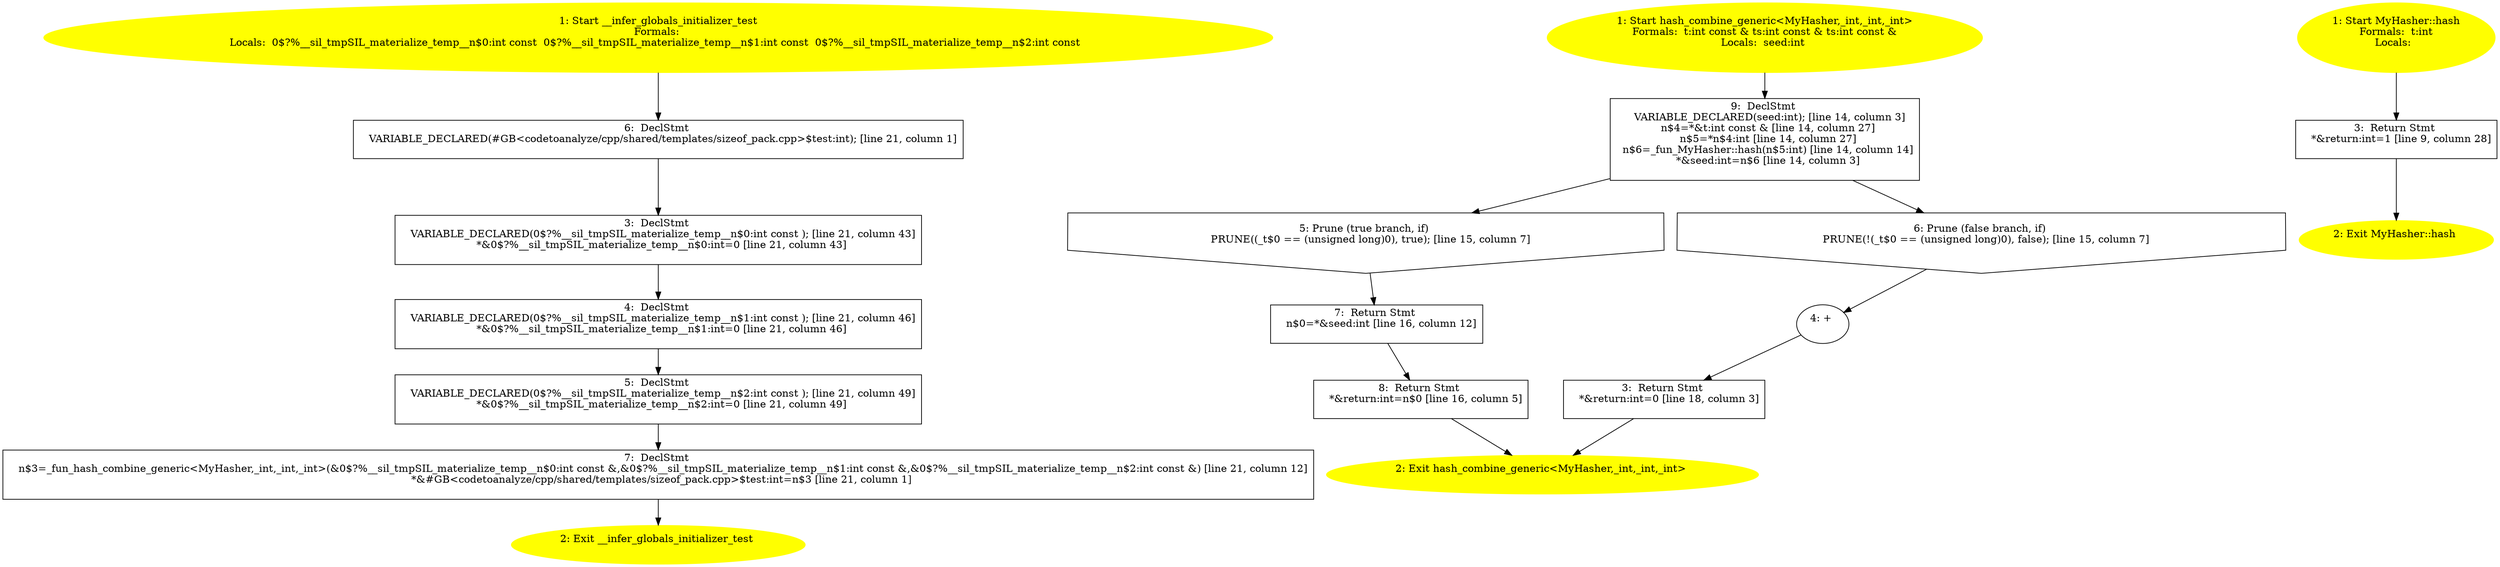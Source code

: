 /* @generated */
digraph cfg {
"__infer_globals_initializer_test.19c6153ea70b713d8d2a1a0fd4ae91e3_1" [label="1: Start __infer_globals_initializer_test\nFormals: \nLocals:  0$?%__sil_tmpSIL_materialize_temp__n$0:int const  0$?%__sil_tmpSIL_materialize_temp__n$1:int const  0$?%__sil_tmpSIL_materialize_temp__n$2:int const  \n  " color=yellow style=filled]
	

	 "__infer_globals_initializer_test.19c6153ea70b713d8d2a1a0fd4ae91e3_1" -> "__infer_globals_initializer_test.19c6153ea70b713d8d2a1a0fd4ae91e3_6" ;
"__infer_globals_initializer_test.19c6153ea70b713d8d2a1a0fd4ae91e3_2" [label="2: Exit __infer_globals_initializer_test \n  " color=yellow style=filled]
	

"__infer_globals_initializer_test.19c6153ea70b713d8d2a1a0fd4ae91e3_3" [label="3:  DeclStmt \n   VARIABLE_DECLARED(0$?%__sil_tmpSIL_materialize_temp__n$0:int const ); [line 21, column 43]\n  *&0$?%__sil_tmpSIL_materialize_temp__n$0:int=0 [line 21, column 43]\n " shape="box"]
	

	 "__infer_globals_initializer_test.19c6153ea70b713d8d2a1a0fd4ae91e3_3" -> "__infer_globals_initializer_test.19c6153ea70b713d8d2a1a0fd4ae91e3_4" ;
"__infer_globals_initializer_test.19c6153ea70b713d8d2a1a0fd4ae91e3_4" [label="4:  DeclStmt \n   VARIABLE_DECLARED(0$?%__sil_tmpSIL_materialize_temp__n$1:int const ); [line 21, column 46]\n  *&0$?%__sil_tmpSIL_materialize_temp__n$1:int=0 [line 21, column 46]\n " shape="box"]
	

	 "__infer_globals_initializer_test.19c6153ea70b713d8d2a1a0fd4ae91e3_4" -> "__infer_globals_initializer_test.19c6153ea70b713d8d2a1a0fd4ae91e3_5" ;
"__infer_globals_initializer_test.19c6153ea70b713d8d2a1a0fd4ae91e3_5" [label="5:  DeclStmt \n   VARIABLE_DECLARED(0$?%__sil_tmpSIL_materialize_temp__n$2:int const ); [line 21, column 49]\n  *&0$?%__sil_tmpSIL_materialize_temp__n$2:int=0 [line 21, column 49]\n " shape="box"]
	

	 "__infer_globals_initializer_test.19c6153ea70b713d8d2a1a0fd4ae91e3_5" -> "__infer_globals_initializer_test.19c6153ea70b713d8d2a1a0fd4ae91e3_7" ;
"__infer_globals_initializer_test.19c6153ea70b713d8d2a1a0fd4ae91e3_6" [label="6:  DeclStmt \n   VARIABLE_DECLARED(#GB<codetoanalyze/cpp/shared/templates/sizeof_pack.cpp>$test:int); [line 21, column 1]\n " shape="box"]
	

	 "__infer_globals_initializer_test.19c6153ea70b713d8d2a1a0fd4ae91e3_6" -> "__infer_globals_initializer_test.19c6153ea70b713d8d2a1a0fd4ae91e3_3" ;
"__infer_globals_initializer_test.19c6153ea70b713d8d2a1a0fd4ae91e3_7" [label="7:  DeclStmt \n   n$3=_fun_hash_combine_generic<MyHasher,_int,_int,_int>(&0$?%__sil_tmpSIL_materialize_temp__n$0:int const &,&0$?%__sil_tmpSIL_materialize_temp__n$1:int const &,&0$?%__sil_tmpSIL_materialize_temp__n$2:int const &) [line 21, column 12]\n  *&#GB<codetoanalyze/cpp/shared/templates/sizeof_pack.cpp>$test:int=n$3 [line 21, column 1]\n " shape="box"]
	

	 "__infer_globals_initializer_test.19c6153ea70b713d8d2a1a0fd4ae91e3_7" -> "__infer_globals_initializer_test.19c6153ea70b713d8d2a1a0fd4ae91e3_2" ;
"hash_combine_generic<MyHasher,_int,_int,_int>#343026119801841589.3016efe6a900b985af0e18a37325385b_1" [label="1: Start hash_combine_generic<MyHasher,_int,_int,_int>\nFormals:  t:int const & ts:int const & ts:int const &\nLocals:  seed:int \n  " color=yellow style=filled]
	

	 "hash_combine_generic<MyHasher,_int,_int,_int>#343026119801841589.3016efe6a900b985af0e18a37325385b_1" -> "hash_combine_generic<MyHasher,_int,_int,_int>#343026119801841589.3016efe6a900b985af0e18a37325385b_9" ;
"hash_combine_generic<MyHasher,_int,_int,_int>#343026119801841589.3016efe6a900b985af0e18a37325385b_2" [label="2: Exit hash_combine_generic<MyHasher,_int,_int,_int> \n  " color=yellow style=filled]
	

"hash_combine_generic<MyHasher,_int,_int,_int>#343026119801841589.3016efe6a900b985af0e18a37325385b_3" [label="3:  Return Stmt \n   *&return:int=0 [line 18, column 3]\n " shape="box"]
	

	 "hash_combine_generic<MyHasher,_int,_int,_int>#343026119801841589.3016efe6a900b985af0e18a37325385b_3" -> "hash_combine_generic<MyHasher,_int,_int,_int>#343026119801841589.3016efe6a900b985af0e18a37325385b_2" ;
"hash_combine_generic<MyHasher,_int,_int,_int>#343026119801841589.3016efe6a900b985af0e18a37325385b_4" [label="4: + \n  " ]
	

	 "hash_combine_generic<MyHasher,_int,_int,_int>#343026119801841589.3016efe6a900b985af0e18a37325385b_4" -> "hash_combine_generic<MyHasher,_int,_int,_int>#343026119801841589.3016efe6a900b985af0e18a37325385b_3" ;
"hash_combine_generic<MyHasher,_int,_int,_int>#343026119801841589.3016efe6a900b985af0e18a37325385b_5" [label="5: Prune (true branch, if) \n   PRUNE((_t$0 == (unsigned long)0), true); [line 15, column 7]\n " shape="invhouse"]
	

	 "hash_combine_generic<MyHasher,_int,_int,_int>#343026119801841589.3016efe6a900b985af0e18a37325385b_5" -> "hash_combine_generic<MyHasher,_int,_int,_int>#343026119801841589.3016efe6a900b985af0e18a37325385b_7" ;
"hash_combine_generic<MyHasher,_int,_int,_int>#343026119801841589.3016efe6a900b985af0e18a37325385b_6" [label="6: Prune (false branch, if) \n   PRUNE(!(_t$0 == (unsigned long)0), false); [line 15, column 7]\n " shape="invhouse"]
	

	 "hash_combine_generic<MyHasher,_int,_int,_int>#343026119801841589.3016efe6a900b985af0e18a37325385b_6" -> "hash_combine_generic<MyHasher,_int,_int,_int>#343026119801841589.3016efe6a900b985af0e18a37325385b_4" ;
"hash_combine_generic<MyHasher,_int,_int,_int>#343026119801841589.3016efe6a900b985af0e18a37325385b_7" [label="7:  Return Stmt \n   n$0=*&seed:int [line 16, column 12]\n " shape="box"]
	

	 "hash_combine_generic<MyHasher,_int,_int,_int>#343026119801841589.3016efe6a900b985af0e18a37325385b_7" -> "hash_combine_generic<MyHasher,_int,_int,_int>#343026119801841589.3016efe6a900b985af0e18a37325385b_8" ;
"hash_combine_generic<MyHasher,_int,_int,_int>#343026119801841589.3016efe6a900b985af0e18a37325385b_8" [label="8:  Return Stmt \n   *&return:int=n$0 [line 16, column 5]\n " shape="box"]
	

	 "hash_combine_generic<MyHasher,_int,_int,_int>#343026119801841589.3016efe6a900b985af0e18a37325385b_8" -> "hash_combine_generic<MyHasher,_int,_int,_int>#343026119801841589.3016efe6a900b985af0e18a37325385b_2" ;
"hash_combine_generic<MyHasher,_int,_int,_int>#343026119801841589.3016efe6a900b985af0e18a37325385b_9" [label="9:  DeclStmt \n   VARIABLE_DECLARED(seed:int); [line 14, column 3]\n  n$4=*&t:int const & [line 14, column 27]\n  n$5=*n$4:int [line 14, column 27]\n  n$6=_fun_MyHasher::hash(n$5:int) [line 14, column 14]\n  *&seed:int=n$6 [line 14, column 3]\n " shape="box"]
	

	 "hash_combine_generic<MyHasher,_int,_int,_int>#343026119801841589.3016efe6a900b985af0e18a37325385b_9" -> "hash_combine_generic<MyHasher,_int,_int,_int>#343026119801841589.3016efe6a900b985af0e18a37325385b_5" ;
	 "hash_combine_generic<MyHasher,_int,_int,_int>#343026119801841589.3016efe6a900b985af0e18a37325385b_9" -> "hash_combine_generic<MyHasher,_int,_int,_int>#343026119801841589.3016efe6a900b985af0e18a37325385b_6" ;
"hash#MyHasher#(17640498711428072031).032c86352e5db68decc9e37acbed2615_1" [label="1: Start MyHasher::hash\nFormals:  t:int\nLocals:  \n  " color=yellow style=filled]
	

	 "hash#MyHasher#(17640498711428072031).032c86352e5db68decc9e37acbed2615_1" -> "hash#MyHasher#(17640498711428072031).032c86352e5db68decc9e37acbed2615_3" ;
"hash#MyHasher#(17640498711428072031).032c86352e5db68decc9e37acbed2615_2" [label="2: Exit MyHasher::hash \n  " color=yellow style=filled]
	

"hash#MyHasher#(17640498711428072031).032c86352e5db68decc9e37acbed2615_3" [label="3:  Return Stmt \n   *&return:int=1 [line 9, column 28]\n " shape="box"]
	

	 "hash#MyHasher#(17640498711428072031).032c86352e5db68decc9e37acbed2615_3" -> "hash#MyHasher#(17640498711428072031).032c86352e5db68decc9e37acbed2615_2" ;
}
